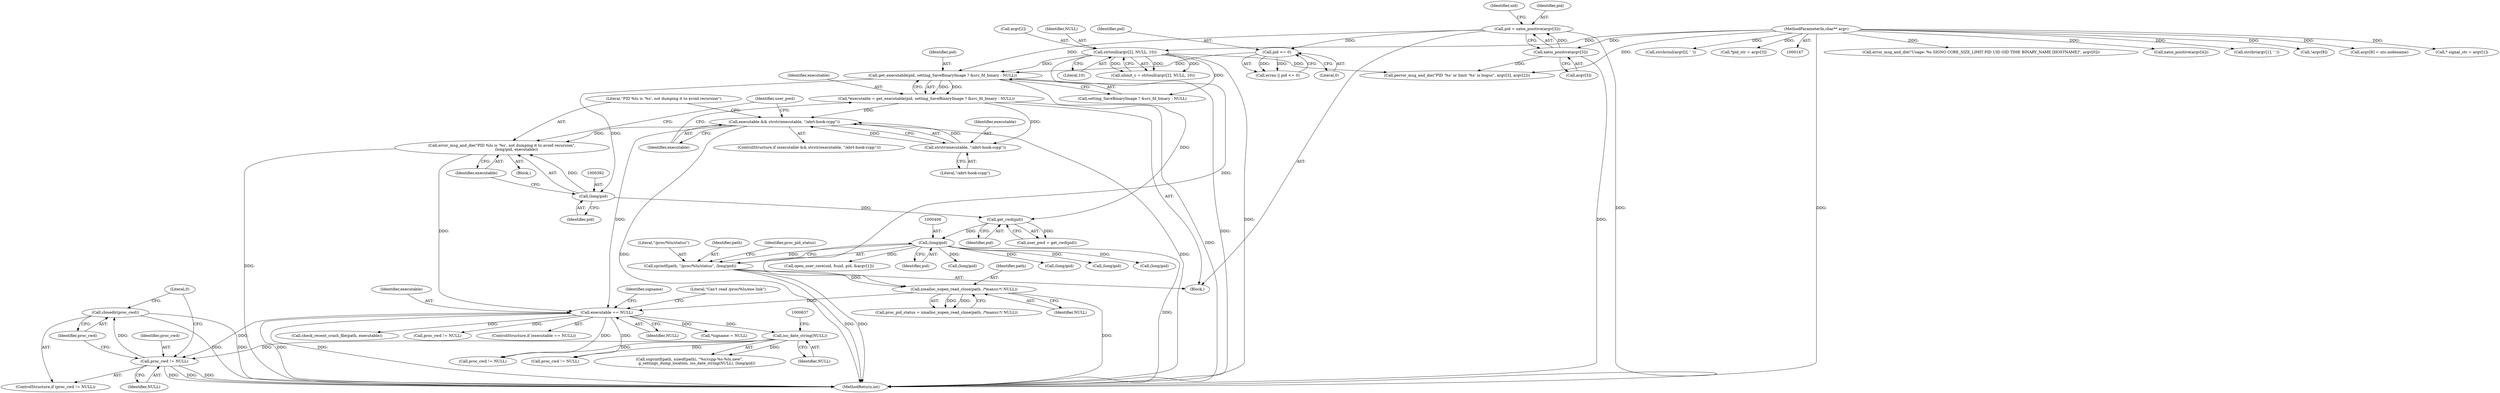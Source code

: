digraph "0_abrt_8939398b82006ba1fec4ed491339fc075f43fc7c_1@API" {
"1001224" [label="(Call,closedir(proc_cwd))"];
"1001221" [label="(Call,proc_cwd != NULL)"];
"1000465" [label="(Call,executable == NULL)"];
"1000389" [label="(Call,error_msg_and_die(\"PID %lu is '%s', not dumping it to avoid recursion\",\n                        (long)pid, executable))"];
"1000391" [label="(Call,(long)pid)"];
"1000375" [label="(Call,get_executable(pid, setting_SaveBinaryImage ? &src_fd_binary : NULL))"];
"1000306" [label="(Call,pid = xatoi_positive(argv[3]))"];
"1000308" [label="(Call,xatoi_positive(argv[3]))"];
"1000149" [label="(MethodParameterIn,char** argv)"];
"1000322" [label="(Call,pid <= 0)"];
"1000275" [label="(Call,strtoull(argv[2], NULL, 10))"];
"1000383" [label="(Call,executable && strstr(executable, \"/abrt-hook-ccpp\"))"];
"1000385" [label="(Call,strstr(executable, \"/abrt-hook-ccpp\"))"];
"1000373" [label="(Call,*executable = get_executable(pid, setting_SaveBinaryImage ? &src_fd_binary : NULL))"];
"1000410" [label="(Call,xmalloc_xopen_read_close(path, /*maxsz:*/ NULL))"];
"1000402" [label="(Call,sprintf(path, \"/proc/%lu/status\", (long)pid))"];
"1000405" [label="(Call,(long)pid)"];
"1000397" [label="(Call,get_cwd(pid))"];
"1000634" [label="(Call,iso_date_string(NULL))"];
"1000393" [label="(Identifier,pid)"];
"1000149" [label="(MethodParameterIn,char** argv)"];
"1000398" [label="(Identifier,pid)"];
"1000397" [label="(Call,get_cwd(pid))"];
"1001228" [label="(MethodReturn,int)"];
"1000409" [label="(Identifier,proc_pid_status)"];
"1000176" [label="(Call,error_msg_and_die(\"Usage: %s SIGNO CORE_SIZE_LIMIT PID UID GID TIME BINARY_NAME [HOSTNAME]\", argv[0]))"];
"1000323" [label="(Identifier,pid)"];
"1000609" [label="(Call,(long)pid)"];
"1001225" [label="(Identifier,proc_cwd)"];
"1000150" [label="(Block,)"];
"1000384" [label="(Identifier,executable)"];
"1000373" [label="(Call,*executable = get_executable(pid, setting_SaveBinaryImage ? &src_fd_binary : NULL))"];
"1000387" [label="(Literal,\"/abrt-hook-ccpp\")"];
"1000636" [label="(Call,(long)pid)"];
"1001181" [label="(Call,proc_cwd != NULL)"];
"1000375" [label="(Call,get_executable(pid, setting_SaveBinaryImage ? &src_fd_binary : NULL))"];
"1001227" [label="(Literal,0)"];
"1000385" [label="(Call,strstr(executable, \"/abrt-hook-ccpp\"))"];
"1001212" [label="(Call,(long)pid)"];
"1000388" [label="(Block,)"];
"1001223" [label="(Identifier,NULL)"];
"1000315" [label="(Call,xatoi_positive(argv[4]))"];
"1000376" [label="(Identifier,pid)"];
"1000314" [label="(Identifier,uid)"];
"1000306" [label="(Call,pid = xatoi_positive(argv[3]))"];
"1000456" [label="(Call,open_user_core(uid, fsuid, pid, &argv[1]))"];
"1000404" [label="(Literal,\"/proc/%lu/status\")"];
"1000407" [label="(Identifier,pid)"];
"1000402" [label="(Call,sprintf(path, \"/proc/%lu/status\", (long)pid))"];
"1000382" [label="(ControlStructure,if (executable && strstr(executable, \"/abrt-hook-ccpp\")))"];
"1000395" [label="(Call,user_pwd = get_cwd(pid))"];
"1000477" [label="(Identifier,signame)"];
"1000396" [label="(Identifier,user_pwd)"];
"1000467" [label="(Identifier,NULL)"];
"1000408" [label="(Call,proc_pid_status = xmalloc_xopen_read_close(path, /*maxsz:*/ NULL))"];
"1000403" [label="(Identifier,path)"];
"1000320" [label="(Call,errno || pid <= 0)"];
"1001203" [label="(Call,proc_cwd != NULL)"];
"1000476" [label="(Call,*signame = NULL)"];
"1000634" [label="(Call,iso_date_string(NULL))"];
"1000628" [label="(Call,snprintf(path, sizeof(path), \"%s/ccpp-%s-%lu.new\",\n            g_settings_dump_location, iso_date_string(NULL), (long)pid))"];
"1000538" [label="(Call,check_recent_crash_file(path, executable))"];
"1000182" [label="(Call,strchr(argv[1], ' '))"];
"1000635" [label="(Identifier,NULL)"];
"1000412" [label="(Identifier,NULL)"];
"1000351" [label="(Call,!argv[8])"];
"1000279" [label="(Identifier,NULL)"];
"1000280" [label="(Literal,10)"];
"1000410" [label="(Call,xmalloc_xopen_read_close(path, /*maxsz:*/ NULL))"];
"1000383" [label="(Call,executable && strstr(executable, \"/abrt-hook-ccpp\"))"];
"1000405" [label="(Call,(long)pid)"];
"1000309" [label="(Call,argv[3])"];
"1000374" [label="(Identifier,executable)"];
"1000307" [label="(Identifier,pid)"];
"1000391" [label="(Call,(long)pid)"];
"1000471" [label="(Call,(long)pid)"];
"1000322" [label="(Call,pid <= 0)"];
"1001220" [label="(ControlStructure,if (proc_cwd != NULL))"];
"1000359" [label="(Call,argv[8] = uts.nodename)"];
"1000275" [label="(Call,strtoull(argv[2], NULL, 10))"];
"1001221" [label="(Call,proc_cwd != NULL)"];
"1000273" [label="(Call,ulimit_c = strtoull(argv[2], NULL, 10))"];
"1000262" [label="(Call,* signal_str = argv[1])"];
"1000201" [label="(Call,strchrnul(argv[i], ' '))"];
"1000618" [label="(Call,proc_cwd != NULL)"];
"1000394" [label="(Identifier,executable)"];
"1000465" [label="(Call,executable == NULL)"];
"1001224" [label="(Call,closedir(proc_cwd))"];
"1000300" [label="(Call,*pid_str = argv[3])"];
"1000390" [label="(Literal,\"PID %lu is '%s', not dumping it to avoid recursion\")"];
"1000464" [label="(ControlStructure,if (executable == NULL))"];
"1000470" [label="(Literal,\"Can't read /proc/%lu/exe link\")"];
"1000389" [label="(Call,error_msg_and_die(\"PID %lu is '%s', not dumping it to avoid recursion\",\n                        (long)pid, executable))"];
"1000308" [label="(Call,xatoi_positive(argv[3]))"];
"1000377" [label="(Call,setting_SaveBinaryImage ? &src_fd_binary : NULL)"];
"1000466" [label="(Identifier,executable)"];
"1001222" [label="(Identifier,proc_cwd)"];
"1000411" [label="(Identifier,path)"];
"1000324" [label="(Literal,0)"];
"1000386" [label="(Identifier,executable)"];
"1000276" [label="(Call,argv[2])"];
"1000326" [label="(Call,perror_msg_and_die(\"PID '%s' or limit '%s' is bogus\", argv[3], argv[2]))"];
"1001224" -> "1001220"  [label="AST: "];
"1001224" -> "1001225"  [label="CFG: "];
"1001225" -> "1001224"  [label="AST: "];
"1001227" -> "1001224"  [label="CFG: "];
"1001224" -> "1001228"  [label="DDG: "];
"1001224" -> "1001228"  [label="DDG: "];
"1001221" -> "1001224"  [label="DDG: "];
"1001221" -> "1001220"  [label="AST: "];
"1001221" -> "1001223"  [label="CFG: "];
"1001222" -> "1001221"  [label="AST: "];
"1001223" -> "1001221"  [label="AST: "];
"1001225" -> "1001221"  [label="CFG: "];
"1001227" -> "1001221"  [label="CFG: "];
"1001221" -> "1001228"  [label="DDG: "];
"1001221" -> "1001228"  [label="DDG: "];
"1001221" -> "1001228"  [label="DDG: "];
"1000465" -> "1001221"  [label="DDG: "];
"1000634" -> "1001221"  [label="DDG: "];
"1000465" -> "1000464"  [label="AST: "];
"1000465" -> "1000467"  [label="CFG: "];
"1000466" -> "1000465"  [label="AST: "];
"1000467" -> "1000465"  [label="AST: "];
"1000470" -> "1000465"  [label="CFG: "];
"1000477" -> "1000465"  [label="CFG: "];
"1000465" -> "1001228"  [label="DDG: "];
"1000465" -> "1001228"  [label="DDG: "];
"1000389" -> "1000465"  [label="DDG: "];
"1000383" -> "1000465"  [label="DDG: "];
"1000410" -> "1000465"  [label="DDG: "];
"1000465" -> "1000476"  [label="DDG: "];
"1000465" -> "1000538"  [label="DDG: "];
"1000465" -> "1000618"  [label="DDG: "];
"1000465" -> "1000634"  [label="DDG: "];
"1000465" -> "1001181"  [label="DDG: "];
"1000465" -> "1001203"  [label="DDG: "];
"1000389" -> "1000388"  [label="AST: "];
"1000389" -> "1000394"  [label="CFG: "];
"1000390" -> "1000389"  [label="AST: "];
"1000391" -> "1000389"  [label="AST: "];
"1000394" -> "1000389"  [label="AST: "];
"1000396" -> "1000389"  [label="CFG: "];
"1000389" -> "1001228"  [label="DDG: "];
"1000391" -> "1000389"  [label="DDG: "];
"1000383" -> "1000389"  [label="DDG: "];
"1000391" -> "1000393"  [label="CFG: "];
"1000392" -> "1000391"  [label="AST: "];
"1000393" -> "1000391"  [label="AST: "];
"1000394" -> "1000391"  [label="CFG: "];
"1000375" -> "1000391"  [label="DDG: "];
"1000391" -> "1000397"  [label="DDG: "];
"1000375" -> "1000373"  [label="AST: "];
"1000375" -> "1000377"  [label="CFG: "];
"1000376" -> "1000375"  [label="AST: "];
"1000377" -> "1000375"  [label="AST: "];
"1000373" -> "1000375"  [label="CFG: "];
"1000375" -> "1001228"  [label="DDG: "];
"1000375" -> "1000373"  [label="DDG: "];
"1000375" -> "1000373"  [label="DDG: "];
"1000306" -> "1000375"  [label="DDG: "];
"1000322" -> "1000375"  [label="DDG: "];
"1000275" -> "1000375"  [label="DDG: "];
"1000375" -> "1000397"  [label="DDG: "];
"1000306" -> "1000150"  [label="AST: "];
"1000306" -> "1000308"  [label="CFG: "];
"1000307" -> "1000306"  [label="AST: "];
"1000308" -> "1000306"  [label="AST: "];
"1000314" -> "1000306"  [label="CFG: "];
"1000306" -> "1001228"  [label="DDG: "];
"1000308" -> "1000306"  [label="DDG: "];
"1000306" -> "1000322"  [label="DDG: "];
"1000308" -> "1000309"  [label="CFG: "];
"1000309" -> "1000308"  [label="AST: "];
"1000308" -> "1001228"  [label="DDG: "];
"1000149" -> "1000308"  [label="DDG: "];
"1000308" -> "1000326"  [label="DDG: "];
"1000149" -> "1000147"  [label="AST: "];
"1000149" -> "1001228"  [label="DDG: "];
"1000149" -> "1000176"  [label="DDG: "];
"1000149" -> "1000182"  [label="DDG: "];
"1000149" -> "1000201"  [label="DDG: "];
"1000149" -> "1000262"  [label="DDG: "];
"1000149" -> "1000275"  [label="DDG: "];
"1000149" -> "1000300"  [label="DDG: "];
"1000149" -> "1000315"  [label="DDG: "];
"1000149" -> "1000326"  [label="DDG: "];
"1000149" -> "1000351"  [label="DDG: "];
"1000149" -> "1000359"  [label="DDG: "];
"1000322" -> "1000320"  [label="AST: "];
"1000322" -> "1000324"  [label="CFG: "];
"1000323" -> "1000322"  [label="AST: "];
"1000324" -> "1000322"  [label="AST: "];
"1000320" -> "1000322"  [label="CFG: "];
"1000322" -> "1000320"  [label="DDG: "];
"1000322" -> "1000320"  [label="DDG: "];
"1000275" -> "1000273"  [label="AST: "];
"1000275" -> "1000280"  [label="CFG: "];
"1000276" -> "1000275"  [label="AST: "];
"1000279" -> "1000275"  [label="AST: "];
"1000280" -> "1000275"  [label="AST: "];
"1000273" -> "1000275"  [label="CFG: "];
"1000275" -> "1001228"  [label="DDG: "];
"1000275" -> "1000273"  [label="DDG: "];
"1000275" -> "1000273"  [label="DDG: "];
"1000275" -> "1000273"  [label="DDG: "];
"1000275" -> "1000326"  [label="DDG: "];
"1000275" -> "1000377"  [label="DDG: "];
"1000275" -> "1000410"  [label="DDG: "];
"1000383" -> "1000382"  [label="AST: "];
"1000383" -> "1000384"  [label="CFG: "];
"1000383" -> "1000385"  [label="CFG: "];
"1000384" -> "1000383"  [label="AST: "];
"1000385" -> "1000383"  [label="AST: "];
"1000390" -> "1000383"  [label="CFG: "];
"1000396" -> "1000383"  [label="CFG: "];
"1000383" -> "1001228"  [label="DDG: "];
"1000383" -> "1001228"  [label="DDG: "];
"1000385" -> "1000383"  [label="DDG: "];
"1000385" -> "1000383"  [label="DDG: "];
"1000373" -> "1000383"  [label="DDG: "];
"1000385" -> "1000387"  [label="CFG: "];
"1000386" -> "1000385"  [label="AST: "];
"1000387" -> "1000385"  [label="AST: "];
"1000373" -> "1000385"  [label="DDG: "];
"1000373" -> "1000150"  [label="AST: "];
"1000374" -> "1000373"  [label="AST: "];
"1000384" -> "1000373"  [label="CFG: "];
"1000373" -> "1001228"  [label="DDG: "];
"1000410" -> "1000408"  [label="AST: "];
"1000410" -> "1000412"  [label="CFG: "];
"1000411" -> "1000410"  [label="AST: "];
"1000412" -> "1000410"  [label="AST: "];
"1000408" -> "1000410"  [label="CFG: "];
"1000410" -> "1001228"  [label="DDG: "];
"1000410" -> "1000408"  [label="DDG: "];
"1000410" -> "1000408"  [label="DDG: "];
"1000402" -> "1000410"  [label="DDG: "];
"1000402" -> "1000150"  [label="AST: "];
"1000402" -> "1000405"  [label="CFG: "];
"1000403" -> "1000402"  [label="AST: "];
"1000404" -> "1000402"  [label="AST: "];
"1000405" -> "1000402"  [label="AST: "];
"1000409" -> "1000402"  [label="CFG: "];
"1000402" -> "1001228"  [label="DDG: "];
"1000402" -> "1001228"  [label="DDG: "];
"1000405" -> "1000402"  [label="DDG: "];
"1000405" -> "1000407"  [label="CFG: "];
"1000406" -> "1000405"  [label="AST: "];
"1000407" -> "1000405"  [label="AST: "];
"1000405" -> "1001228"  [label="DDG: "];
"1000397" -> "1000405"  [label="DDG: "];
"1000405" -> "1000456"  [label="DDG: "];
"1000405" -> "1000471"  [label="DDG: "];
"1000405" -> "1000609"  [label="DDG: "];
"1000405" -> "1000636"  [label="DDG: "];
"1000405" -> "1001212"  [label="DDG: "];
"1000397" -> "1000395"  [label="AST: "];
"1000397" -> "1000398"  [label="CFG: "];
"1000398" -> "1000397"  [label="AST: "];
"1000395" -> "1000397"  [label="CFG: "];
"1000397" -> "1000395"  [label="DDG: "];
"1000634" -> "1000628"  [label="AST: "];
"1000634" -> "1000635"  [label="CFG: "];
"1000635" -> "1000634"  [label="AST: "];
"1000637" -> "1000634"  [label="CFG: "];
"1000634" -> "1000628"  [label="DDG: "];
"1000634" -> "1001181"  [label="DDG: "];
"1000634" -> "1001203"  [label="DDG: "];
}
